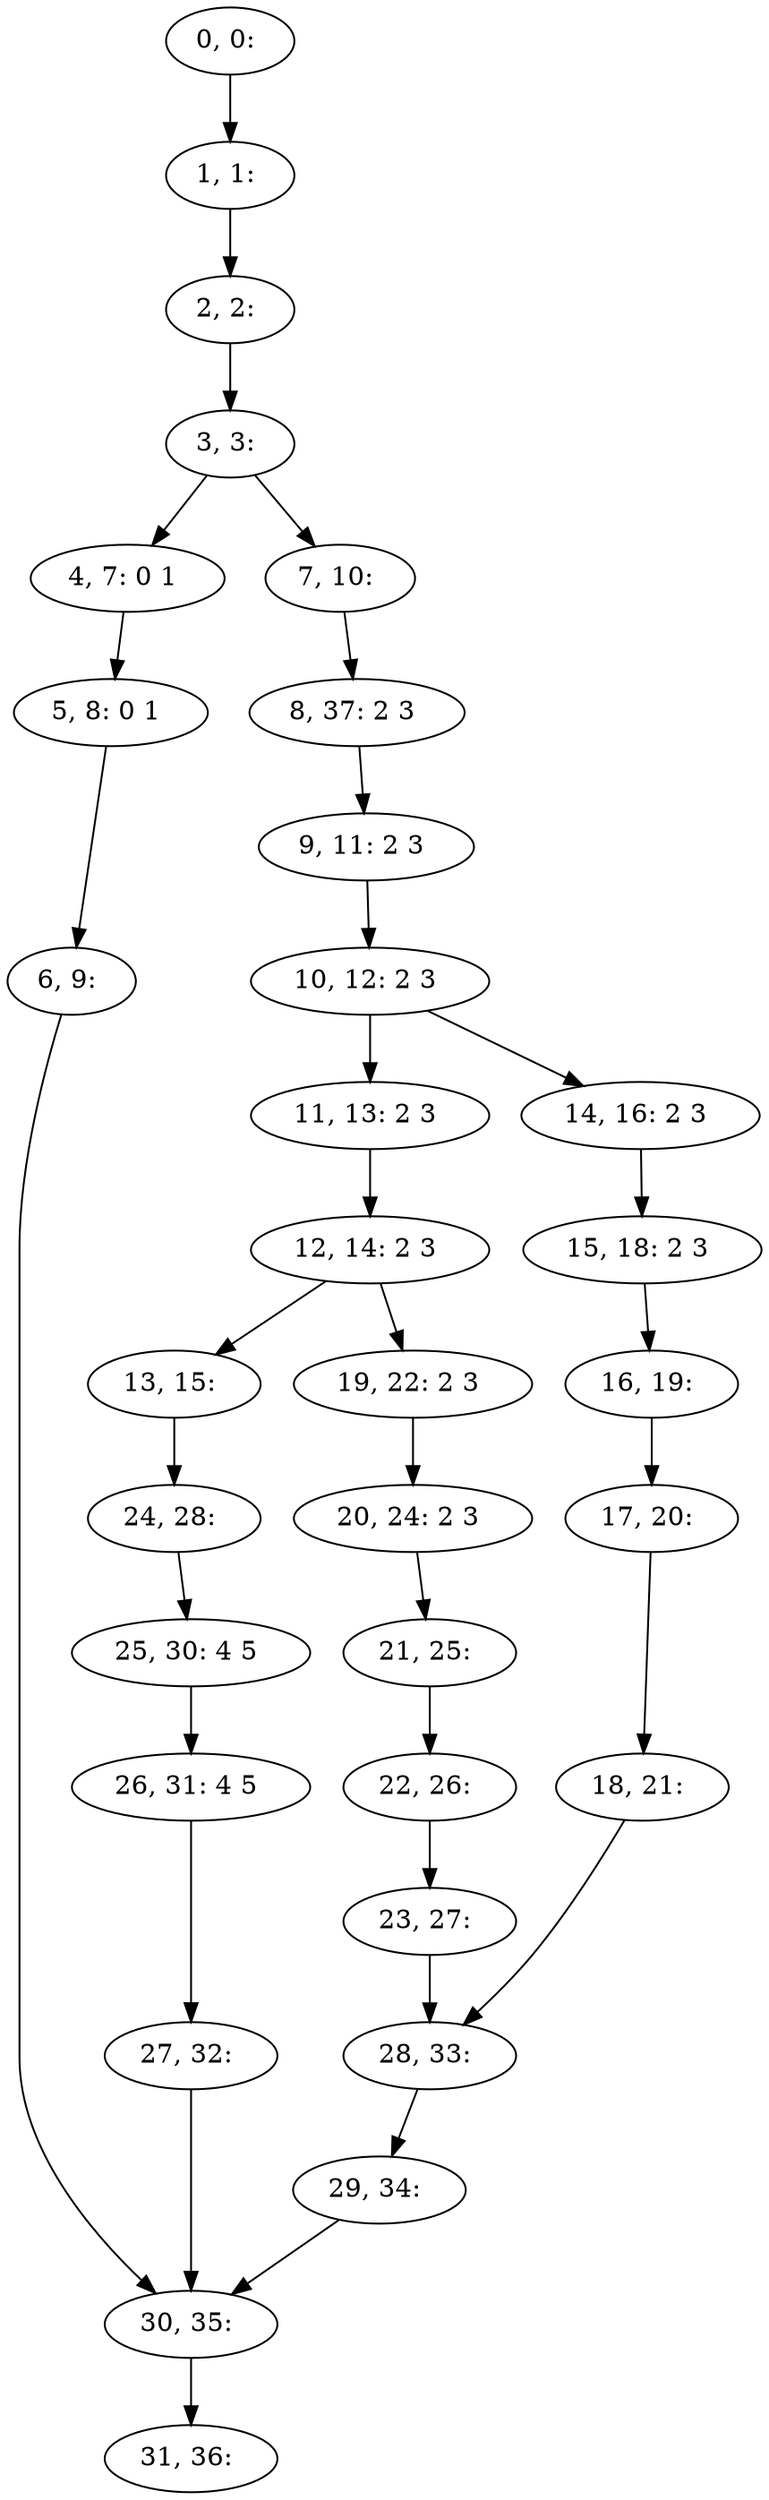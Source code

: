 digraph G {
0[label="0, 0: "];
1[label="1, 1: "];
2[label="2, 2: "];
3[label="3, 3: "];
4[label="4, 7: 0 1 "];
5[label="5, 8: 0 1 "];
6[label="6, 9: "];
7[label="7, 10: "];
8[label="8, 37: 2 3 "];
9[label="9, 11: 2 3 "];
10[label="10, 12: 2 3 "];
11[label="11, 13: 2 3 "];
12[label="12, 14: 2 3 "];
13[label="13, 15: "];
14[label="14, 16: 2 3 "];
15[label="15, 18: 2 3 "];
16[label="16, 19: "];
17[label="17, 20: "];
18[label="18, 21: "];
19[label="19, 22: 2 3 "];
20[label="20, 24: 2 3 "];
21[label="21, 25: "];
22[label="22, 26: "];
23[label="23, 27: "];
24[label="24, 28: "];
25[label="25, 30: 4 5 "];
26[label="26, 31: 4 5 "];
27[label="27, 32: "];
28[label="28, 33: "];
29[label="29, 34: "];
30[label="30, 35: "];
31[label="31, 36: "];
0->1 ;
1->2 ;
2->3 ;
3->4 ;
3->7 ;
4->5 ;
5->6 ;
6->30 ;
7->8 ;
8->9 ;
9->10 ;
10->11 ;
10->14 ;
11->12 ;
12->13 ;
12->19 ;
13->24 ;
14->15 ;
15->16 ;
16->17 ;
17->18 ;
18->28 ;
19->20 ;
20->21 ;
21->22 ;
22->23 ;
23->28 ;
24->25 ;
25->26 ;
26->27 ;
27->30 ;
28->29 ;
29->30 ;
30->31 ;
}
